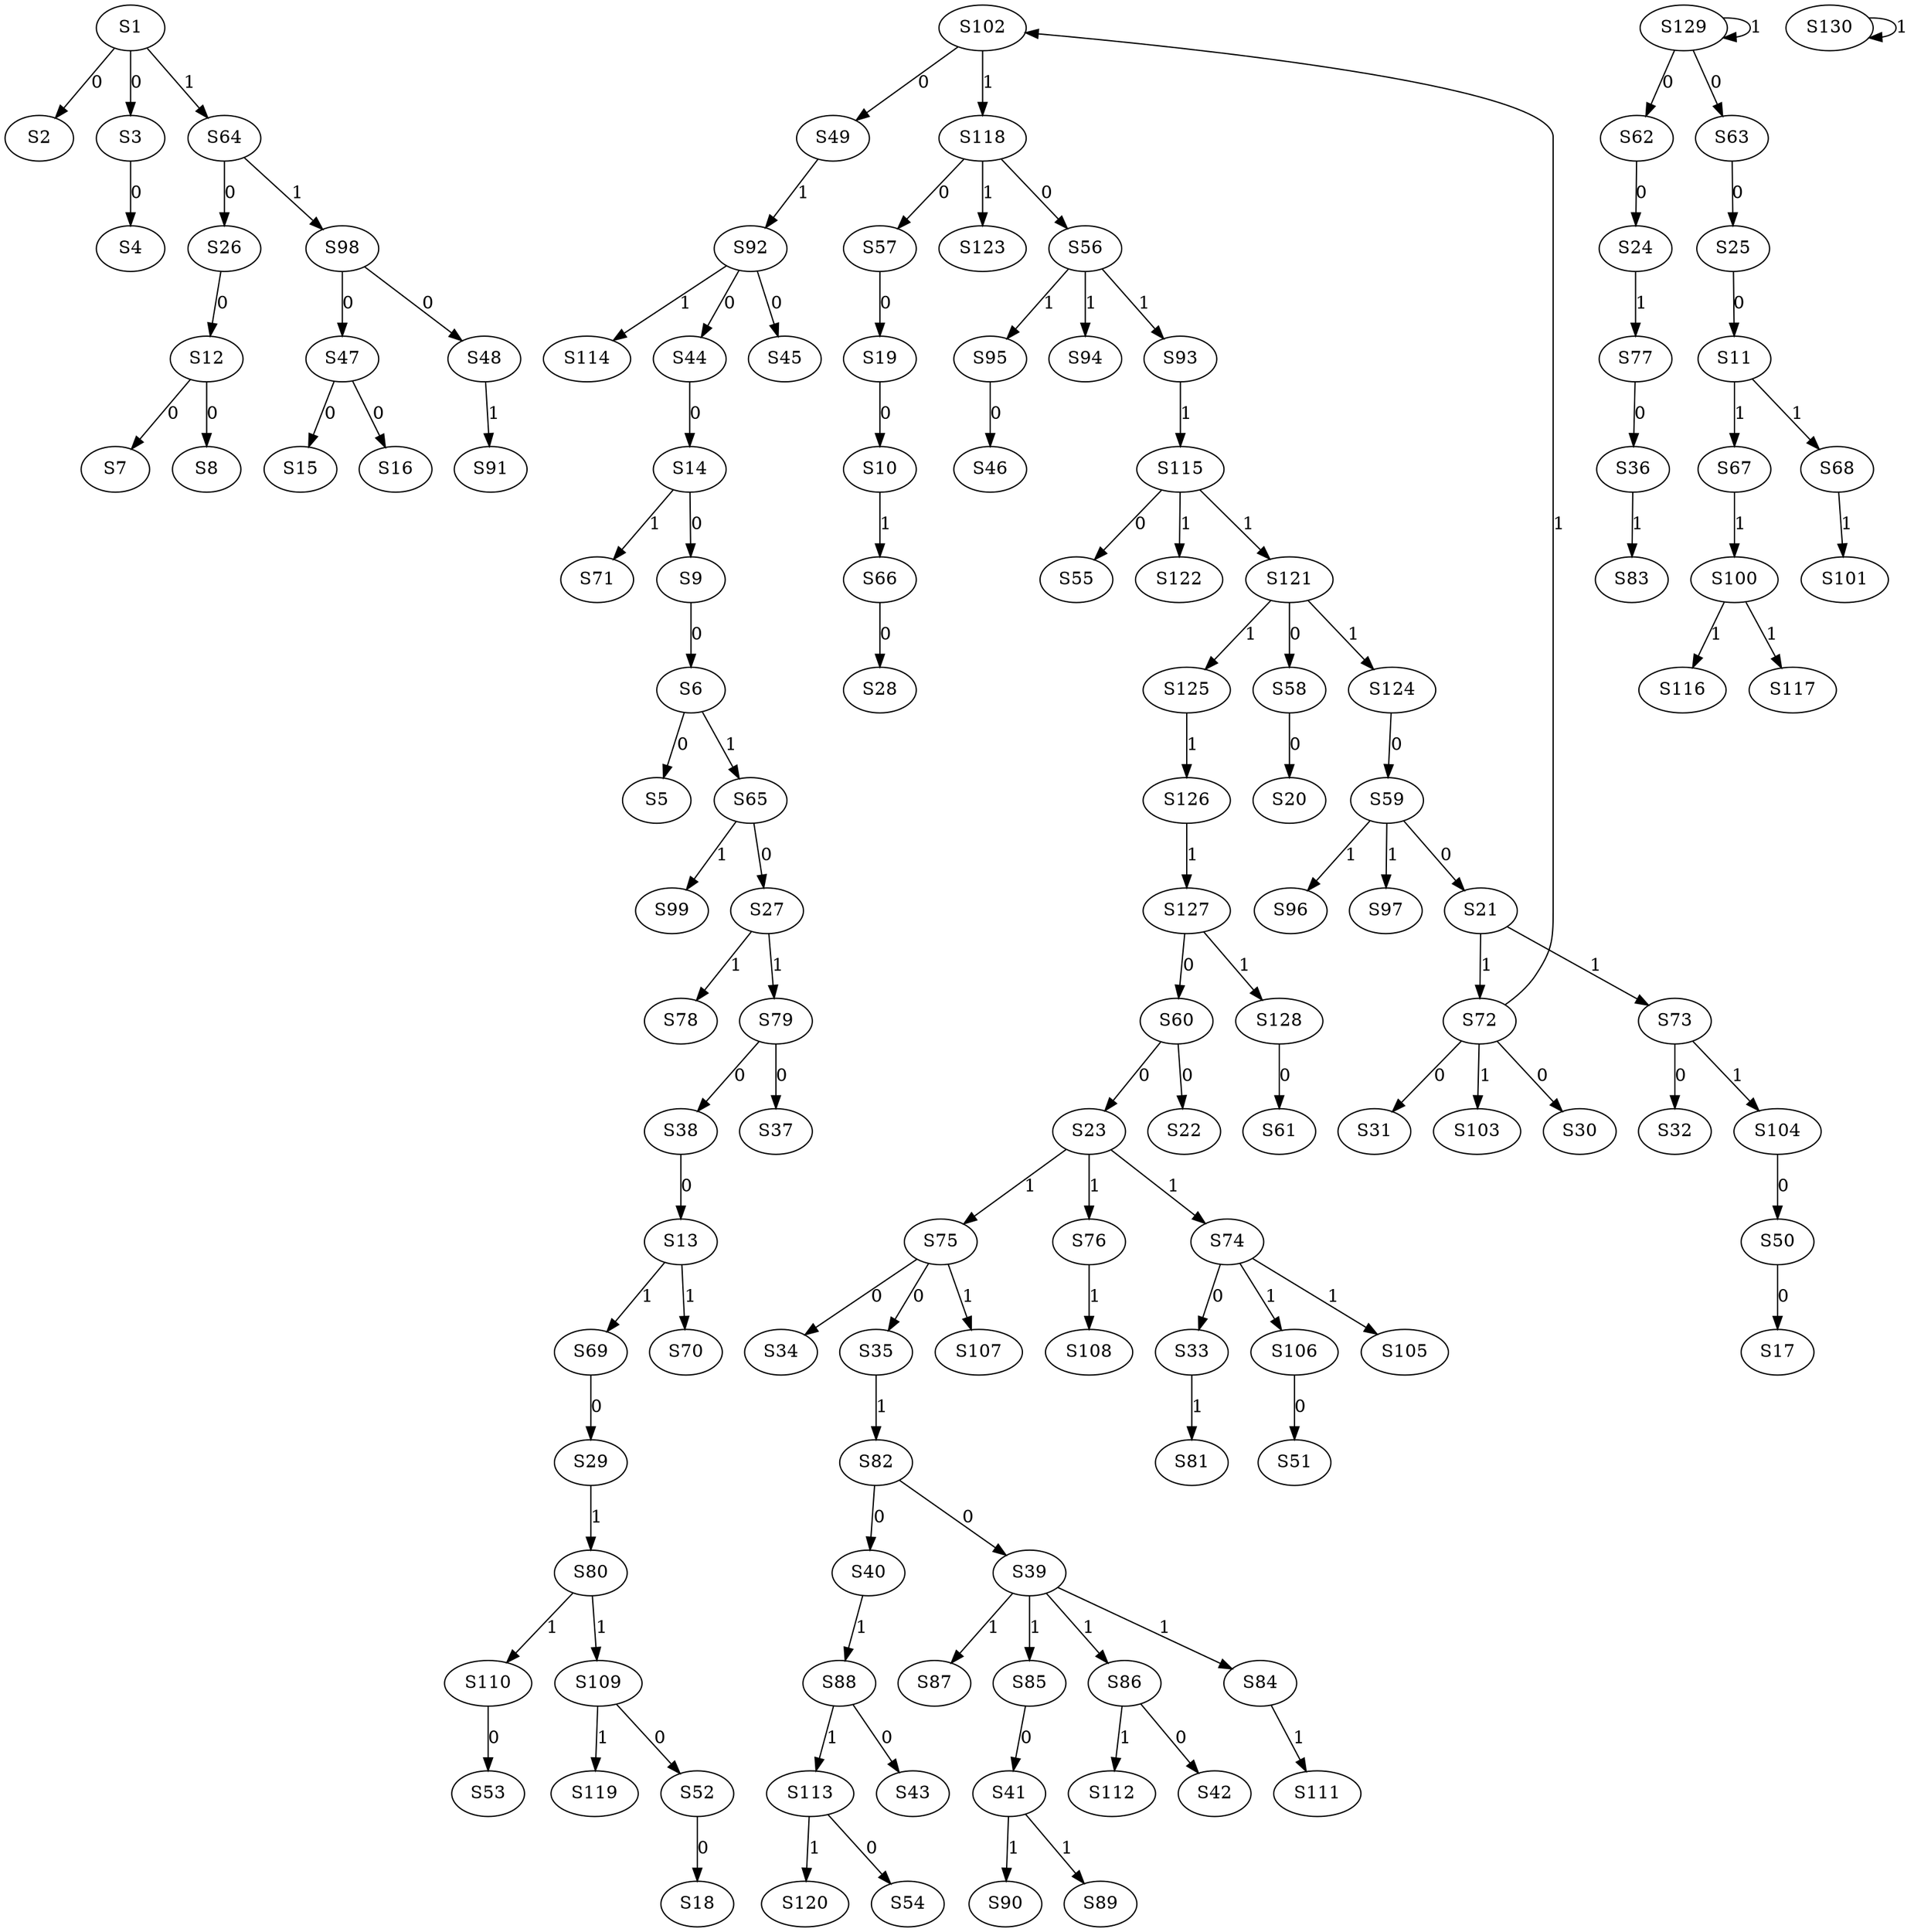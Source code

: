 strict digraph {
	S1 -> S2 [ label = 0 ];
	S1 -> S3 [ label = 0 ];
	S3 -> S4 [ label = 0 ];
	S6 -> S5 [ label = 0 ];
	S9 -> S6 [ label = 0 ];
	S12 -> S7 [ label = 0 ];
	S12 -> S8 [ label = 0 ];
	S14 -> S9 [ label = 0 ];
	S19 -> S10 [ label = 0 ];
	S25 -> S11 [ label = 0 ];
	S26 -> S12 [ label = 0 ];
	S38 -> S13 [ label = 0 ];
	S44 -> S14 [ label = 0 ];
	S47 -> S15 [ label = 0 ];
	S47 -> S16 [ label = 0 ];
	S50 -> S17 [ label = 0 ];
	S52 -> S18 [ label = 0 ];
	S57 -> S19 [ label = 0 ];
	S58 -> S20 [ label = 0 ];
	S59 -> S21 [ label = 0 ];
	S60 -> S22 [ label = 0 ];
	S60 -> S23 [ label = 0 ];
	S62 -> S24 [ label = 0 ];
	S63 -> S25 [ label = 0 ];
	S64 -> S26 [ label = 0 ];
	S65 -> S27 [ label = 0 ];
	S66 -> S28 [ label = 0 ];
	S69 -> S29 [ label = 0 ];
	S72 -> S30 [ label = 0 ];
	S72 -> S31 [ label = 0 ];
	S73 -> S32 [ label = 0 ];
	S74 -> S33 [ label = 0 ];
	S75 -> S34 [ label = 0 ];
	S75 -> S35 [ label = 0 ];
	S77 -> S36 [ label = 0 ];
	S79 -> S37 [ label = 0 ];
	S79 -> S38 [ label = 0 ];
	S82 -> S39 [ label = 0 ];
	S82 -> S40 [ label = 0 ];
	S85 -> S41 [ label = 0 ];
	S86 -> S42 [ label = 0 ];
	S88 -> S43 [ label = 0 ];
	S92 -> S44 [ label = 0 ];
	S92 -> S45 [ label = 0 ];
	S95 -> S46 [ label = 0 ];
	S98 -> S47 [ label = 0 ];
	S98 -> S48 [ label = 0 ];
	S102 -> S49 [ label = 0 ];
	S104 -> S50 [ label = 0 ];
	S106 -> S51 [ label = 0 ];
	S109 -> S52 [ label = 0 ];
	S110 -> S53 [ label = 0 ];
	S113 -> S54 [ label = 0 ];
	S115 -> S55 [ label = 0 ];
	S118 -> S56 [ label = 0 ];
	S118 -> S57 [ label = 0 ];
	S121 -> S58 [ label = 0 ];
	S124 -> S59 [ label = 0 ];
	S127 -> S60 [ label = 0 ];
	S128 -> S61 [ label = 0 ];
	S129 -> S62 [ label = 0 ];
	S129 -> S63 [ label = 0 ];
	S1 -> S64 [ label = 1 ];
	S6 -> S65 [ label = 1 ];
	S10 -> S66 [ label = 1 ];
	S11 -> S67 [ label = 1 ];
	S11 -> S68 [ label = 1 ];
	S13 -> S69 [ label = 1 ];
	S13 -> S70 [ label = 1 ];
	S14 -> S71 [ label = 1 ];
	S21 -> S72 [ label = 1 ];
	S21 -> S73 [ label = 1 ];
	S23 -> S74 [ label = 1 ];
	S23 -> S75 [ label = 1 ];
	S23 -> S76 [ label = 1 ];
	S24 -> S77 [ label = 1 ];
	S27 -> S78 [ label = 1 ];
	S27 -> S79 [ label = 1 ];
	S29 -> S80 [ label = 1 ];
	S33 -> S81 [ label = 1 ];
	S35 -> S82 [ label = 1 ];
	S36 -> S83 [ label = 1 ];
	S39 -> S84 [ label = 1 ];
	S39 -> S85 [ label = 1 ];
	S39 -> S86 [ label = 1 ];
	S39 -> S87 [ label = 1 ];
	S40 -> S88 [ label = 1 ];
	S41 -> S89 [ label = 1 ];
	S41 -> S90 [ label = 1 ];
	S48 -> S91 [ label = 1 ];
	S49 -> S92 [ label = 1 ];
	S56 -> S93 [ label = 1 ];
	S56 -> S94 [ label = 1 ];
	S56 -> S95 [ label = 1 ];
	S59 -> S96 [ label = 1 ];
	S59 -> S97 [ label = 1 ];
	S64 -> S98 [ label = 1 ];
	S65 -> S99 [ label = 1 ];
	S67 -> S100 [ label = 1 ];
	S68 -> S101 [ label = 1 ];
	S72 -> S102 [ label = 1 ];
	S72 -> S103 [ label = 1 ];
	S73 -> S104 [ label = 1 ];
	S74 -> S105 [ label = 1 ];
	S74 -> S106 [ label = 1 ];
	S75 -> S107 [ label = 1 ];
	S76 -> S108 [ label = 1 ];
	S80 -> S109 [ label = 1 ];
	S80 -> S110 [ label = 1 ];
	S84 -> S111 [ label = 1 ];
	S86 -> S112 [ label = 1 ];
	S88 -> S113 [ label = 1 ];
	S92 -> S114 [ label = 1 ];
	S93 -> S115 [ label = 1 ];
	S100 -> S116 [ label = 1 ];
	S100 -> S117 [ label = 1 ];
	S102 -> S118 [ label = 1 ];
	S109 -> S119 [ label = 1 ];
	S113 -> S120 [ label = 1 ];
	S115 -> S121 [ label = 1 ];
	S115 -> S122 [ label = 1 ];
	S118 -> S123 [ label = 1 ];
	S121 -> S124 [ label = 1 ];
	S121 -> S125 [ label = 1 ];
	S125 -> S126 [ label = 1 ];
	S126 -> S127 [ label = 1 ];
	S127 -> S128 [ label = 1 ];
	S129 -> S129 [ label = 1 ];
	S130 -> S130 [ label = 1 ];
}